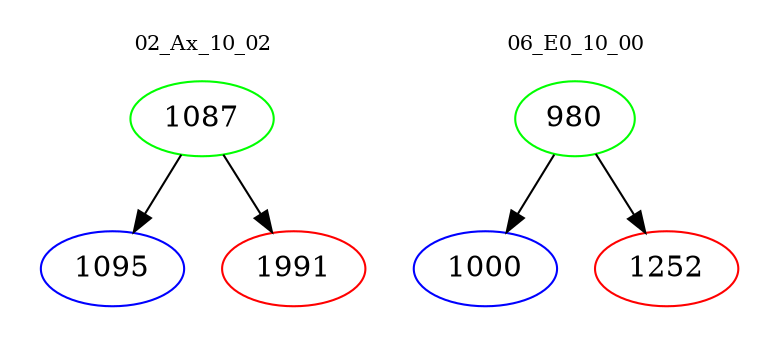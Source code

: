 digraph{
subgraph cluster_0 {
color = white
label = "02_Ax_10_02";
fontsize=10;
T0_1087 [label="1087", color="green"]
T0_1087 -> T0_1095 [color="black"]
T0_1095 [label="1095", color="blue"]
T0_1087 -> T0_1991 [color="black"]
T0_1991 [label="1991", color="red"]
}
subgraph cluster_1 {
color = white
label = "06_E0_10_00";
fontsize=10;
T1_980 [label="980", color="green"]
T1_980 -> T1_1000 [color="black"]
T1_1000 [label="1000", color="blue"]
T1_980 -> T1_1252 [color="black"]
T1_1252 [label="1252", color="red"]
}
}
